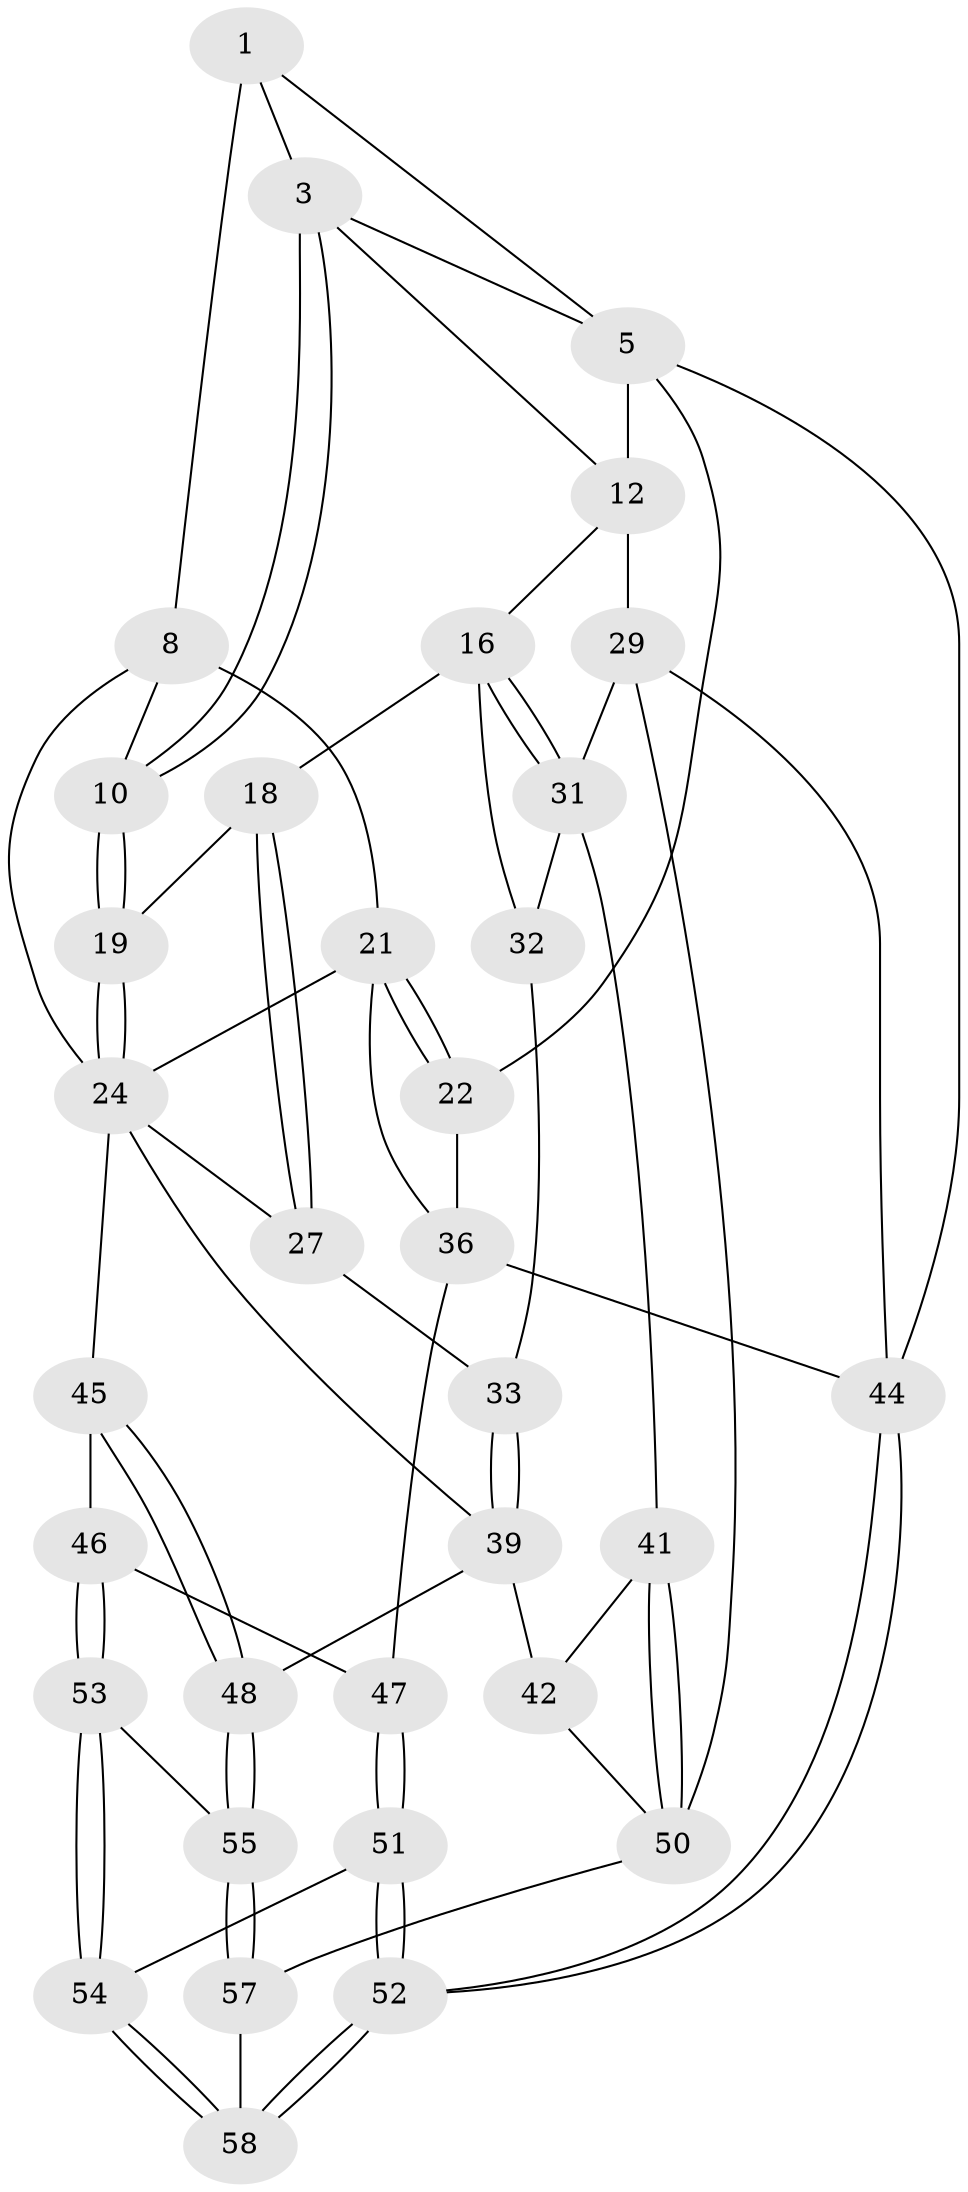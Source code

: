 // original degree distribution, {3: 0.034482758620689655, 4: 0.2413793103448276, 6: 0.20689655172413793, 5: 0.5172413793103449}
// Generated by graph-tools (version 1.1) at 2025/21/03/04/25 18:21:18]
// undirected, 34 vertices, 77 edges
graph export_dot {
graph [start="1"]
  node [color=gray90,style=filled];
  1 [pos="+0.3306823350006875+0.13218010402099634",super="+2+6"];
  3 [pos="+0.6575259845710164+0.06504766642705159",super="+4"];
  5 [pos="+0.05651501857925417+0",super="+7"];
  8 [pos="+0.3090932287600879+0.27182715532729457",super="+9+11"];
  10 [pos="+0.5239859553699217+0.3935567623580509"];
  12 [pos="+0.71312787706204+0.006927713052283679",super="+15+13"];
  16 [pos="+0.8285361008872205+0.4802606999744593",super="+17"];
  18 [pos="+0.5971707450151068+0.4679873571043259"];
  19 [pos="+0.5261453359277637+0.40712681440029513"];
  21 [pos="+0.14595896372959927+0.4065685800242669",super="+26"];
  22 [pos="+0+0.5390174199972009"];
  24 [pos="+0.3858051221153024+0.5772251962290128",super="+25+28"];
  27 [pos="+0.5826201239954805+0.6392094843402509"];
  29 [pos="+1+0.46375126206655903",super="+30"];
  31 [pos="+0.9316906729162184+0.737154885416632",super="+34"];
  32 [pos="+0.7309506994753465+0.6612545827300488"];
  33 [pos="+0.6951095440090574+0.6742966911208116"];
  36 [pos="+0.1434601529024289+0.7137486559541509",super="+37"];
  39 [pos="+0.6152099480197722+0.8052778143814346",super="+43"];
  41 [pos="+0.830197357623476+0.8109760616807122"];
  42 [pos="+0.7501414310300067+0.8717312682586494"];
  44 [pos="+0+1"];
  45 [pos="+0.43900720326352494+0.8277075217848964"];
  46 [pos="+0.43058891179456243+0.834431695556408"];
  47 [pos="+0.1571694579309513+0.7338632935501662"];
  48 [pos="+0.5840587289623022+0.9436390859250506"];
  50 [pos="+1+1",super="+56"];
  51 [pos="+0.19282678961536612+0.8648768180736625"];
  52 [pos="+0+1"];
  53 [pos="+0.3964358580520019+0.946802349749612"];
  54 [pos="+0.36979660405753634+0.9903842888899861"];
  55 [pos="+0.582314760534514+0.9545216509693799"];
  57 [pos="+0.6470824817748555+1"];
  58 [pos="+0.37079081527313684+1"];
  1 -- 8 [weight=2];
  1 -- 3;
  1 -- 5;
  3 -- 10;
  3 -- 10;
  3 -- 12;
  3 -- 5;
  5 -- 22;
  5 -- 44;
  5 -- 12;
  8 -- 21;
  8 -- 24;
  8 -- 10;
  10 -- 19;
  10 -- 19;
  12 -- 16;
  12 -- 29 [weight=3];
  16 -- 31;
  16 -- 31;
  16 -- 32;
  16 -- 18;
  18 -- 19;
  18 -- 27;
  18 -- 27;
  19 -- 24;
  19 -- 24;
  21 -- 22;
  21 -- 22;
  21 -- 36;
  21 -- 24 [weight=2];
  22 -- 36;
  24 -- 39;
  24 -- 27;
  24 -- 45;
  27 -- 33;
  29 -- 50;
  29 -- 44;
  29 -- 31;
  31 -- 32;
  31 -- 41;
  32 -- 33;
  33 -- 39;
  33 -- 39;
  36 -- 47;
  36 -- 44;
  39 -- 48;
  39 -- 42;
  41 -- 42;
  41 -- 50;
  41 -- 50;
  42 -- 50;
  44 -- 52;
  44 -- 52;
  45 -- 46;
  45 -- 48;
  45 -- 48;
  46 -- 47;
  46 -- 53;
  46 -- 53;
  47 -- 51;
  47 -- 51;
  48 -- 55;
  48 -- 55;
  50 -- 57;
  51 -- 52;
  51 -- 52;
  51 -- 54;
  52 -- 58;
  52 -- 58;
  53 -- 54;
  53 -- 54;
  53 -- 55;
  54 -- 58;
  54 -- 58;
  55 -- 57;
  55 -- 57;
  57 -- 58;
}
